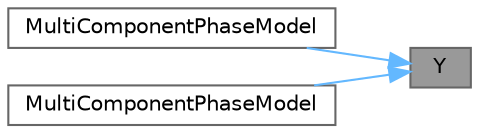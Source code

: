 digraph "Y"
{
 // LATEX_PDF_SIZE
  bgcolor="transparent";
  edge [fontname=Helvetica,fontsize=10,labelfontname=Helvetica,labelfontsize=10];
  node [fontname=Helvetica,fontsize=10,shape=box,height=0.2,width=0.4];
  rankdir="RL";
  Node1 [id="Node000001",label="Y",height=0.2,width=0.4,color="gray40", fillcolor="grey60", style="filled", fontcolor="black",tooltip=" "];
  Node1 -> Node2 [id="edge1_Node000001_Node000002",dir="back",color="steelblue1",style="solid",tooltip=" "];
  Node2 [id="Node000002",label="MultiComponentPhaseModel",height=0.2,width=0.4,color="grey40", fillcolor="white", style="filled",URL="$classFoam_1_1MultiComponentPhaseModel.html#a9f017fd09a5f4f34224a1a0fe255839b",tooltip=" "];
  Node1 -> Node3 [id="edge2_Node000001_Node000003",dir="back",color="steelblue1",style="solid",tooltip=" "];
  Node3 [id="Node000003",label="MultiComponentPhaseModel",height=0.2,width=0.4,color="grey40", fillcolor="white", style="filled",URL="$classFoam_1_1MultiComponentPhaseModel.html#ab3b8f5e58a8ee3eb6a9c392da925f52b",tooltip=" "];
}
